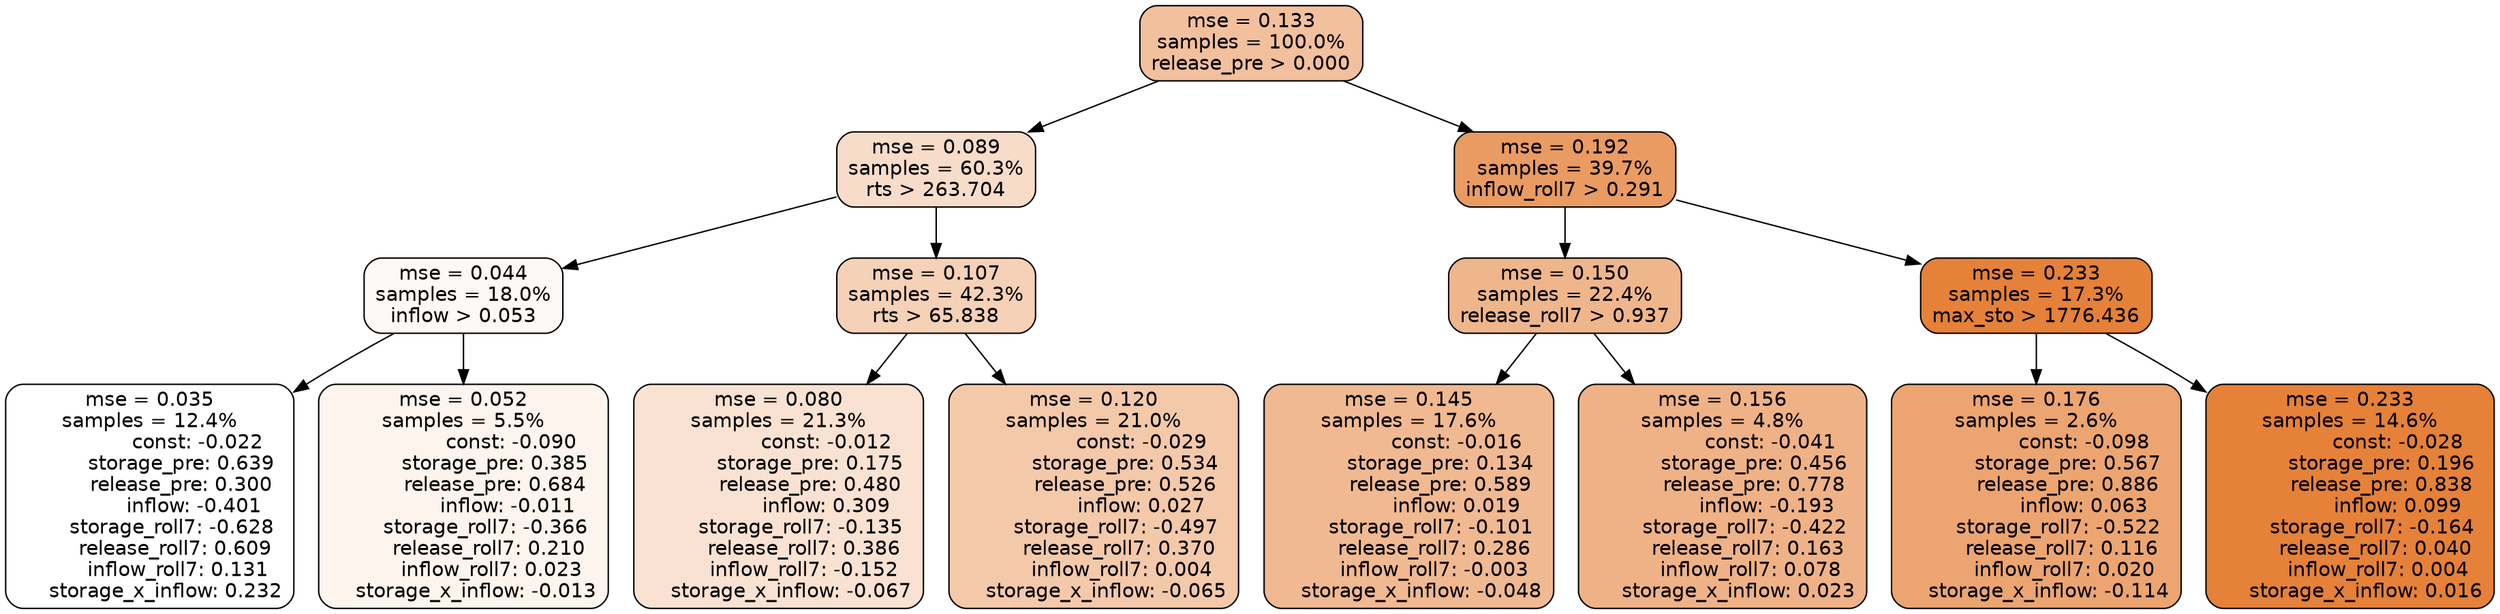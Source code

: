 digraph tree {
node [shape=rectangle, style="filled, rounded", color="black", fontname=helvetica] ;
edge [fontname=helvetica] ;
	"0" [label="mse = 0.133
samples = 100.0%
release_pre > 0.000", fillcolor="#f2c09d"]
	"1" [label="mse = 0.089
samples = 60.3%
rts > 263.704", fillcolor="#f7dcc9"]
	"8" [label="mse = 0.192
samples = 39.7%
inflow_roll7 > 0.291", fillcolor="#ea9b62"]
	"5" [label="mse = 0.044
samples = 18.0%
inflow > 0.053", fillcolor="#fdf9f6"]
	"2" [label="mse = 0.107
samples = 42.3%
rts > 65.838", fillcolor="#f5d1b7"]
	"9" [label="mse = 0.150
samples = 22.4%
release_roll7 > 0.937", fillcolor="#efb68c"]
	"12" [label="mse = 0.233
samples = 17.3%
max_sto > 1776.436", fillcolor="#e58139"]
	"6" [label="mse = 0.035
samples = 12.4%
               const: -0.022
          storage_pre: 0.639
          release_pre: 0.300
              inflow: -0.401
       storage_roll7: -0.628
        release_roll7: 0.609
         inflow_roll7: 0.131
     storage_x_inflow: 0.232", fillcolor="#ffffff"]
	"7" [label="mse = 0.052
samples = 5.5%
               const: -0.090
          storage_pre: 0.385
          release_pre: 0.684
              inflow: -0.011
       storage_roll7: -0.366
        release_roll7: 0.210
         inflow_roll7: 0.023
    storage_x_inflow: -0.013", fillcolor="#fcf4ed"]
	"3" [label="mse = 0.080
samples = 21.3%
               const: -0.012
          storage_pre: 0.175
          release_pre: 0.480
               inflow: 0.309
       storage_roll7: -0.135
        release_roll7: 0.386
        inflow_roll7: -0.152
    storage_x_inflow: -0.067", fillcolor="#f9e2d2"]
	"4" [label="mse = 0.120
samples = 21.0%
               const: -0.029
          storage_pre: 0.534
          release_pre: 0.526
               inflow: 0.027
       storage_roll7: -0.497
        release_roll7: 0.370
         inflow_roll7: 0.004
    storage_x_inflow: -0.065", fillcolor="#f3c9aa"]
	"10" [label="mse = 0.145
samples = 17.6%
               const: -0.016
          storage_pre: 0.134
          release_pre: 0.589
               inflow: 0.019
       storage_roll7: -0.101
        release_roll7: 0.286
        inflow_roll7: -0.003
    storage_x_inflow: -0.048", fillcolor="#f0b991"]
	"11" [label="mse = 0.156
samples = 4.8%
               const: -0.041
          storage_pre: 0.456
          release_pre: 0.778
              inflow: -0.193
       storage_roll7: -0.422
        release_roll7: 0.163
         inflow_roll7: 0.078
     storage_x_inflow: 0.023", fillcolor="#efb286"]
	"14" [label="mse = 0.176
samples = 2.6%
               const: -0.098
          storage_pre: 0.567
          release_pre: 0.886
               inflow: 0.063
       storage_roll7: -0.522
        release_roll7: 0.116
         inflow_roll7: 0.020
    storage_x_inflow: -0.114", fillcolor="#eca571"]
	"13" [label="mse = 0.233
samples = 14.6%
               const: -0.028
          storage_pre: 0.196
          release_pre: 0.838
               inflow: 0.099
       storage_roll7: -0.164
        release_roll7: 0.040
         inflow_roll7: 0.004
     storage_x_inflow: 0.016", fillcolor="#e58139"]

	"0" -> "1"
	"0" -> "8"
	"1" -> "2"
	"1" -> "5"
	"8" -> "9"
	"8" -> "12"
	"5" -> "6"
	"5" -> "7"
	"2" -> "3"
	"2" -> "4"
	"9" -> "10"
	"9" -> "11"
	"12" -> "13"
	"12" -> "14"
}